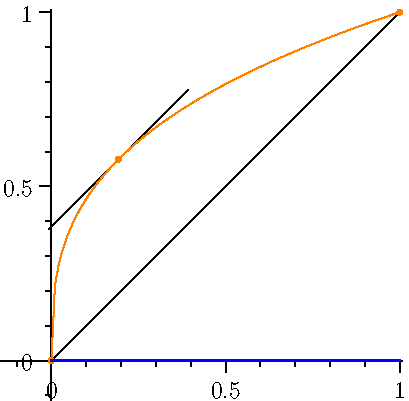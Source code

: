 import graph;

size(0,200);

real c=3^(-3/2);

real f(real x) { return x^(1/3); }
real fp(real x) { return (1/3)*x^(-2/3); }

// secant line
draw((0,0)--(1,1),black);
// tangent line
real tf(real x) { return f(c)+fp(c)*(x-c); }
draw(graph(tf,c-0.2,c+0.2),black);
dot((c,f(c)),orange);

draw(graph(f,0,1),orange);
dot((0,0),orange);
dot((1,1),orange);


xaxis(RightTicks);
yaxis(LeftTicks);

draw((0,0)--(1,0),blue+1.0);
